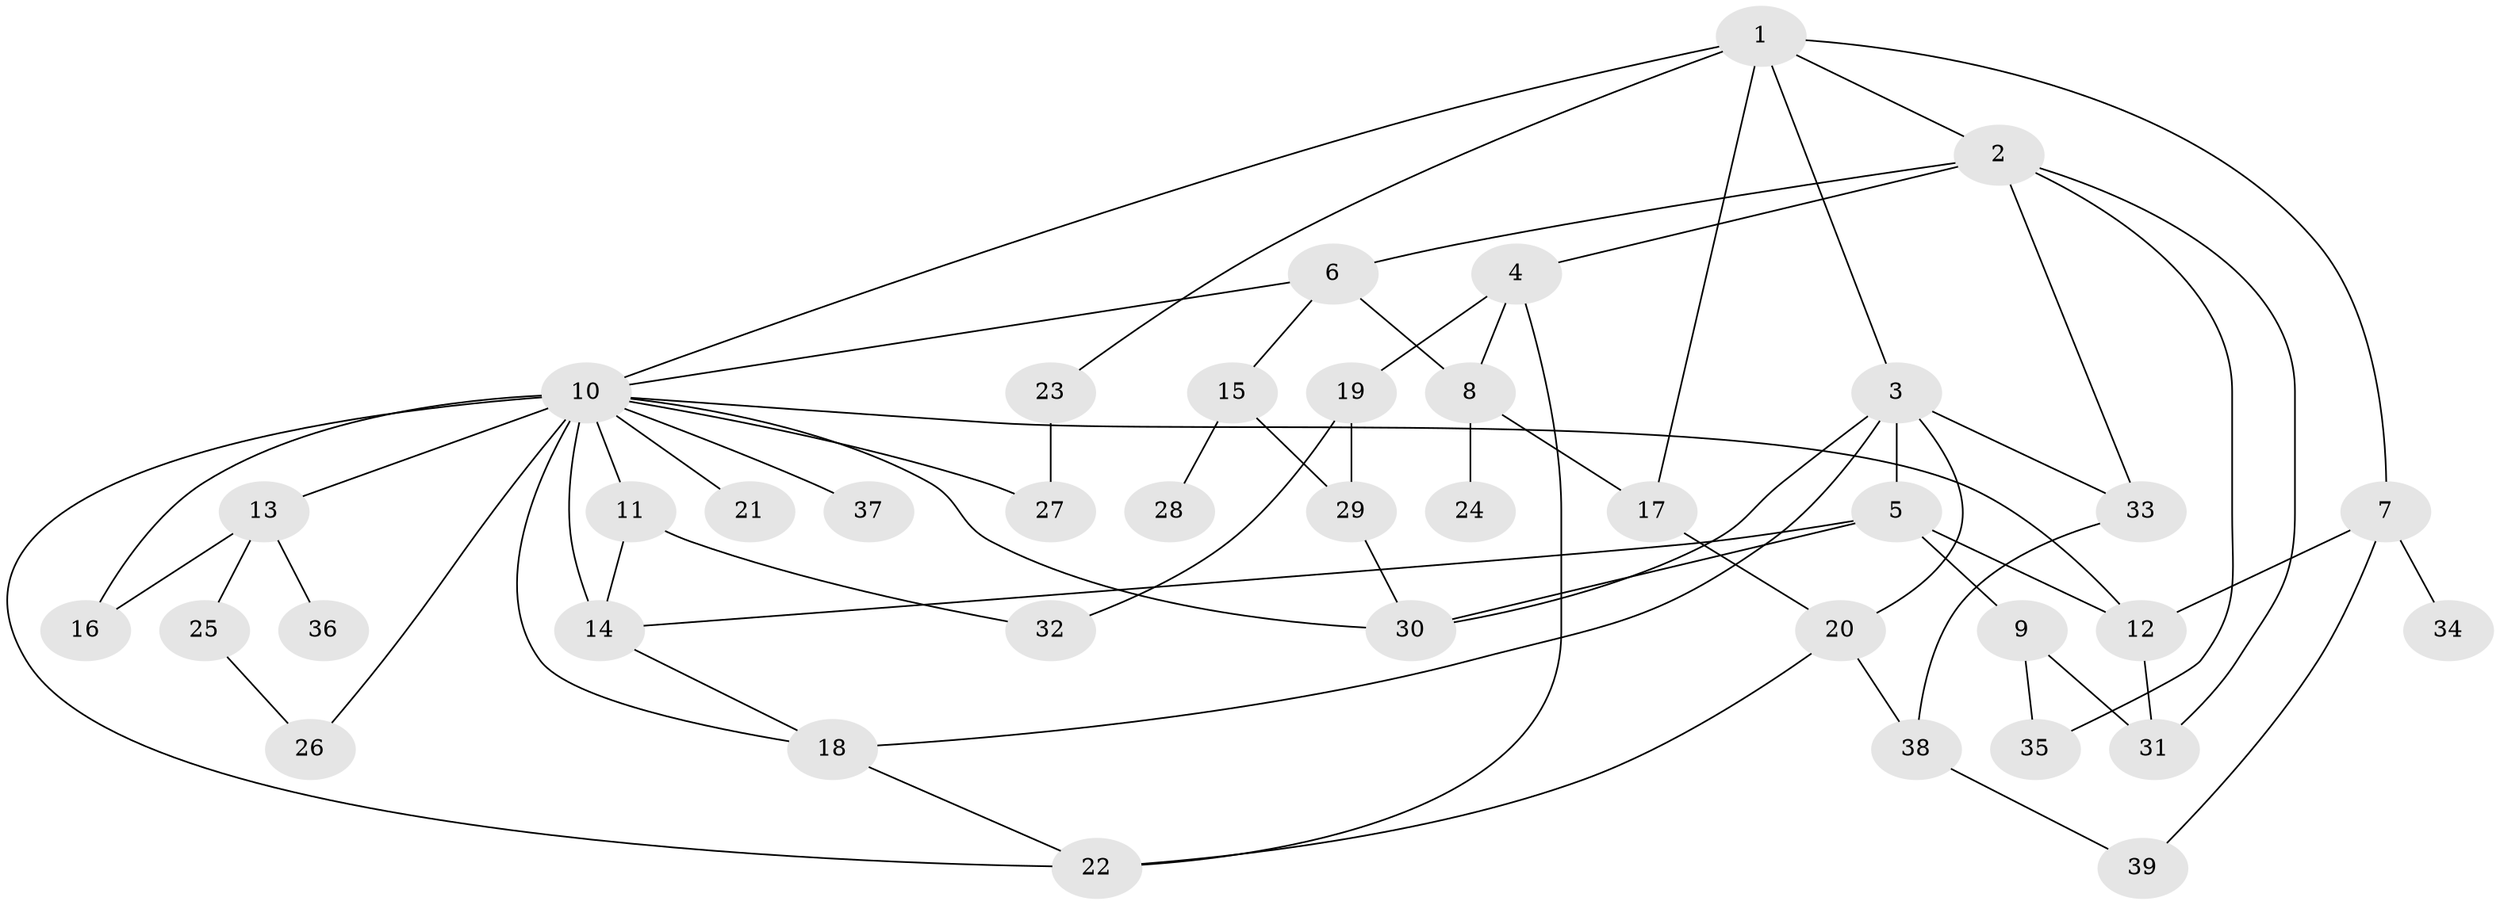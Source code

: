 // original degree distribution, {7: 0.03225806451612903, 3: 0.23655913978494625, 4: 0.10752688172043011, 8: 0.010752688172043012, 1: 0.23655913978494625, 6: 0.021505376344086023, 2: 0.3225806451612903, 5: 0.03225806451612903}
// Generated by graph-tools (version 1.1) at 2025/48/03/04/25 22:48:55]
// undirected, 39 vertices, 65 edges
graph export_dot {
  node [color=gray90,style=filled];
  1;
  2;
  3;
  4;
  5;
  6;
  7;
  8;
  9;
  10;
  11;
  12;
  13;
  14;
  15;
  16;
  17;
  18;
  19;
  20;
  21;
  22;
  23;
  24;
  25;
  26;
  27;
  28;
  29;
  30;
  31;
  32;
  33;
  34;
  35;
  36;
  37;
  38;
  39;
  1 -- 2 [weight=1.0];
  1 -- 3 [weight=1.0];
  1 -- 7 [weight=1.0];
  1 -- 10 [weight=1.0];
  1 -- 17 [weight=1.0];
  1 -- 23 [weight=1.0];
  2 -- 4 [weight=1.0];
  2 -- 6 [weight=1.0];
  2 -- 31 [weight=1.0];
  2 -- 33 [weight=1.0];
  2 -- 35 [weight=1.0];
  3 -- 5 [weight=2.0];
  3 -- 18 [weight=1.0];
  3 -- 20 [weight=1.0];
  3 -- 30 [weight=1.0];
  3 -- 33 [weight=2.0];
  4 -- 8 [weight=1.0];
  4 -- 19 [weight=1.0];
  4 -- 22 [weight=1.0];
  5 -- 9 [weight=1.0];
  5 -- 12 [weight=1.0];
  5 -- 14 [weight=1.0];
  5 -- 30 [weight=1.0];
  6 -- 8 [weight=1.0];
  6 -- 10 [weight=1.0];
  6 -- 15 [weight=1.0];
  7 -- 12 [weight=1.0];
  7 -- 34 [weight=1.0];
  7 -- 39 [weight=1.0];
  8 -- 17 [weight=1.0];
  8 -- 24 [weight=2.0];
  9 -- 31 [weight=1.0];
  9 -- 35 [weight=1.0];
  10 -- 11 [weight=1.0];
  10 -- 12 [weight=1.0];
  10 -- 13 [weight=1.0];
  10 -- 14 [weight=3.0];
  10 -- 16 [weight=1.0];
  10 -- 18 [weight=1.0];
  10 -- 21 [weight=1.0];
  10 -- 22 [weight=1.0];
  10 -- 26 [weight=1.0];
  10 -- 27 [weight=1.0];
  10 -- 30 [weight=1.0];
  10 -- 37 [weight=1.0];
  11 -- 14 [weight=1.0];
  11 -- 32 [weight=1.0];
  12 -- 31 [weight=1.0];
  13 -- 16 [weight=1.0];
  13 -- 25 [weight=1.0];
  13 -- 36 [weight=1.0];
  14 -- 18 [weight=1.0];
  15 -- 28 [weight=1.0];
  15 -- 29 [weight=1.0];
  17 -- 20 [weight=2.0];
  18 -- 22 [weight=1.0];
  19 -- 29 [weight=1.0];
  19 -- 32 [weight=1.0];
  20 -- 22 [weight=1.0];
  20 -- 38 [weight=1.0];
  23 -- 27 [weight=2.0];
  25 -- 26 [weight=1.0];
  29 -- 30 [weight=1.0];
  33 -- 38 [weight=1.0];
  38 -- 39 [weight=1.0];
}
